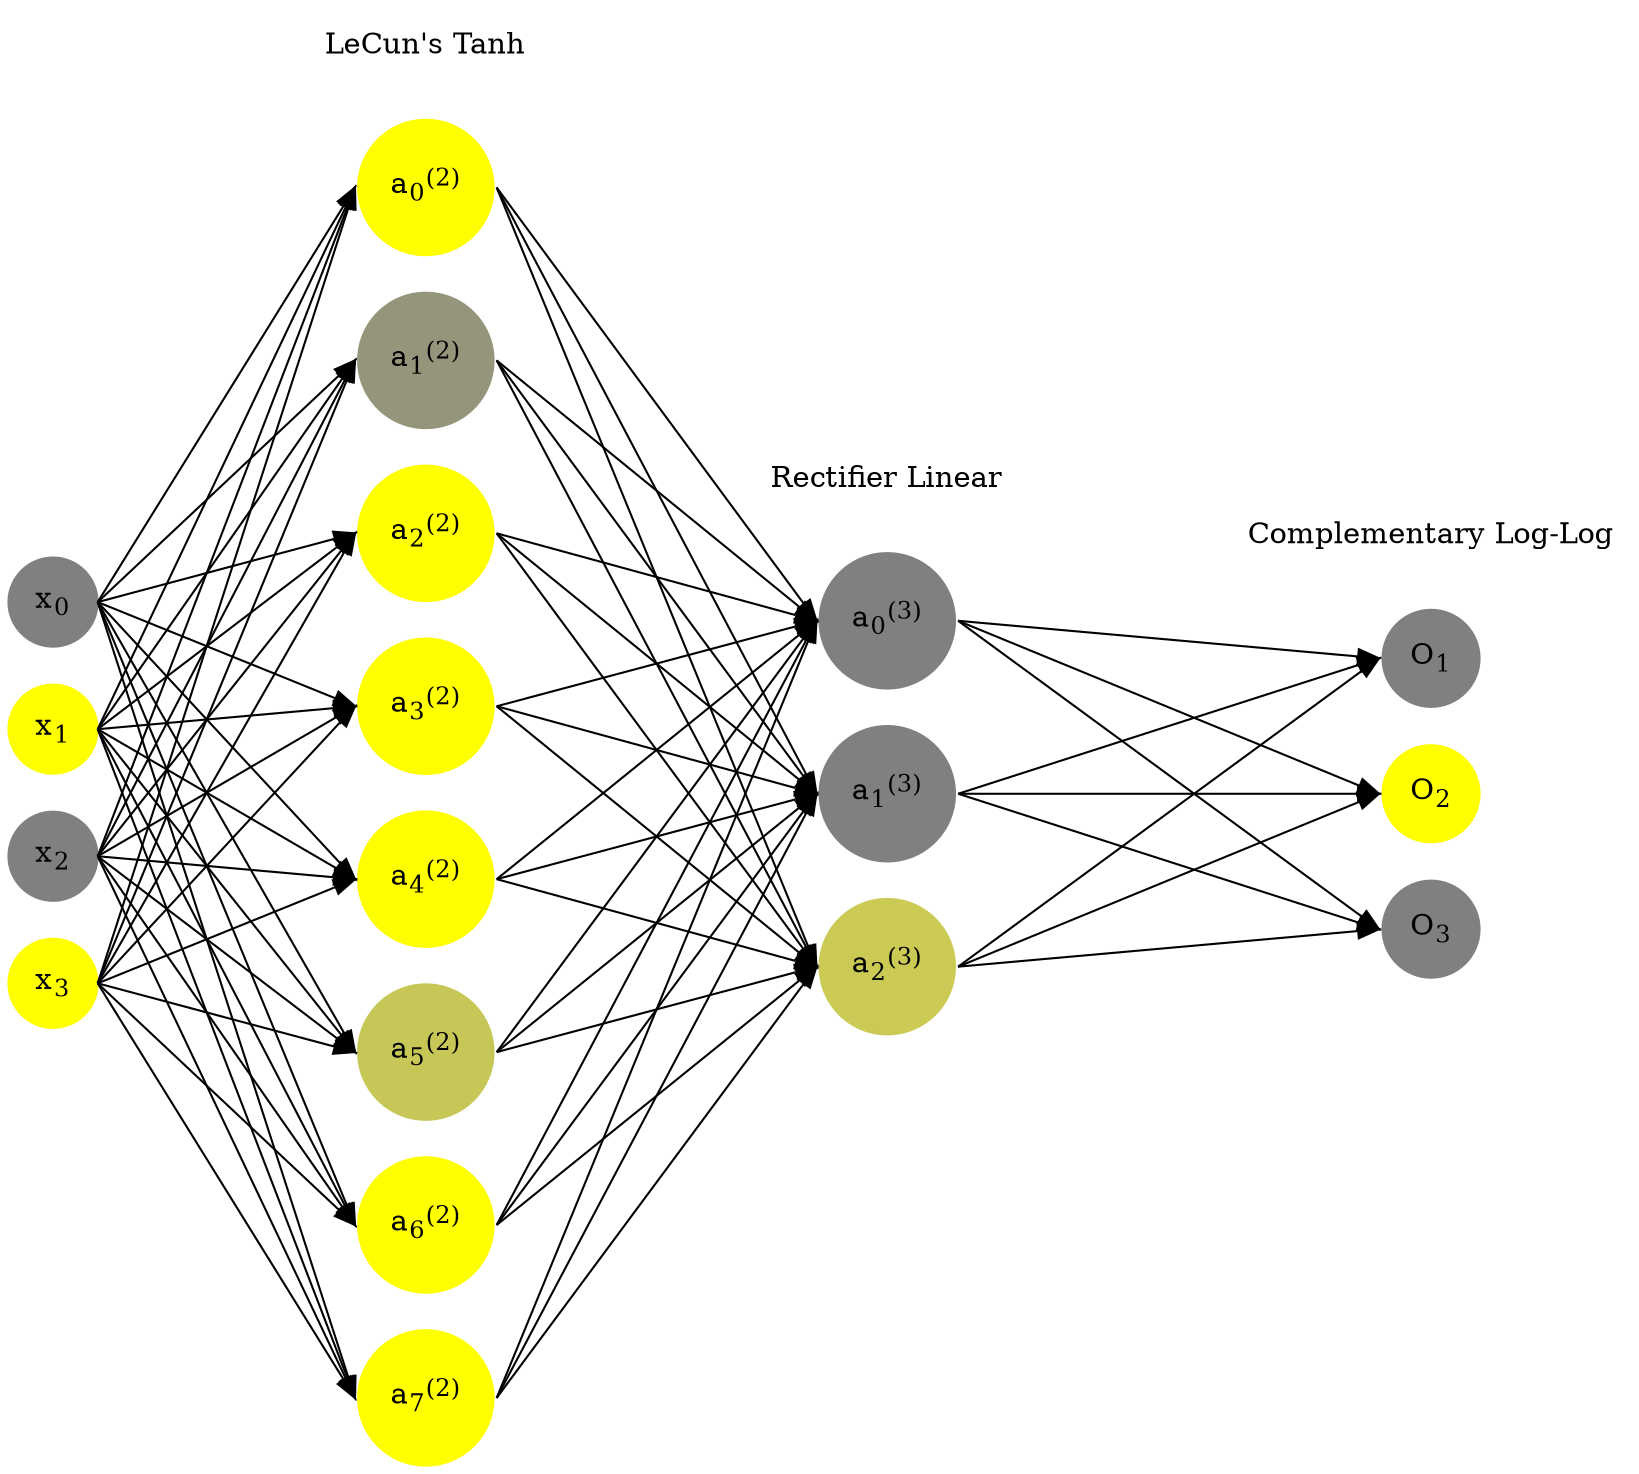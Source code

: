 digraph G {
	rankdir = LR;
	splines=false;
	edge[style=invis];
	ranksep= 1.4;
	{
	node [shape=circle, color="0.1667, 0.0, 0.5", style=filled, fillcolor="0.1667, 0.0, 0.5"];
	x0 [label=<x<sub>0</sub>>];
	}
	{
	node [shape=circle, color="0.1667, 1.0, 1.0", style=filled, fillcolor="0.1667, 1.0, 1.0"];
	x1 [label=<x<sub>1</sub>>];
	}
	{
	node [shape=circle, color="0.1667, 0.0, 0.5", style=filled, fillcolor="0.1667, 0.0, 0.5"];
	x2 [label=<x<sub>2</sub>>];
	}
	{
	node [shape=circle, color="0.1667, 1.0, 1.0", style=filled, fillcolor="0.1667, 1.0, 1.0"];
	x3 [label=<x<sub>3</sub>>];
	}
	{
	node [shape=circle, color="0.1667, 1.354963, 1.177481", style=filled, fillcolor="0.1667, 1.354963, 1.177481"];
	a02 [label=<a<sub>0</sub><sup>(2)</sup>>];
	}
	{
	node [shape=circle, color="0.1667, 0.169699, 0.584849", style=filled, fillcolor="0.1667, 0.169699, 0.584849"];
	a12 [label=<a<sub>1</sub><sup>(2)</sup>>];
	}
	{
	node [shape=circle, color="0.1667, 1.585330, 1.292665", style=filled, fillcolor="0.1667, 1.585330, 1.292665"];
	a22 [label=<a<sub>2</sub><sup>(2)</sup>>];
	}
	{
	node [shape=circle, color="0.1667, 1.364479, 1.182239", style=filled, fillcolor="0.1667, 1.364479, 1.182239"];
	a32 [label=<a<sub>3</sub><sup>(2)</sup>>];
	}
	{
	node [shape=circle, color="0.1667, 1.142703, 1.071351", style=filled, fillcolor="0.1667, 1.142703, 1.071351"];
	a42 [label=<a<sub>4</sub><sup>(2)</sup>>];
	}
	{
	node [shape=circle, color="0.1667, 0.561218, 0.780609", style=filled, fillcolor="0.1667, 0.561218, 0.780609"];
	a52 [label=<a<sub>5</sub><sup>(2)</sup>>];
	}
	{
	node [shape=circle, color="0.1667, 1.546621, 1.273311", style=filled, fillcolor="0.1667, 1.546621, 1.273311"];
	a62 [label=<a<sub>6</sub><sup>(2)</sup>>];
	}
	{
	node [shape=circle, color="0.1667, 1.166855, 1.083427", style=filled, fillcolor="0.1667, 1.166855, 1.083427"];
	a72 [label=<a<sub>7</sub><sup>(2)</sup>>];
	}
	{
	node [shape=circle, color="0.1667, 0.000000, 0.500000", style=filled, fillcolor="0.1667, 0.000000, 0.500000"];
	a03 [label=<a<sub>0</sub><sup>(3)</sup>>];
	}
	{
	node [shape=circle, color="0.1667, 0.000000, 0.500000", style=filled, fillcolor="0.1667, 0.000000, 0.500000"];
	a13 [label=<a<sub>1</sub><sup>(3)</sup>>];
	}
	{
	node [shape=circle, color="0.1667, 0.581552, 0.790776", style=filled, fillcolor="0.1667, 0.581552, 0.790776"];
	a23 [label=<a<sub>2</sub><sup>(3)</sup>>];
	}
	{
	node [shape=circle, color="0.1667, 0.0, 0.5", style=filled, fillcolor="0.1667, 0.0, 0.5"];
	O1 [label=<O<sub>1</sub>>];
	}
	{
	node [shape=circle, color="0.1667, 1.0, 1.0", style=filled, fillcolor="0.1667, 1.0, 1.0"];
	O2 [label=<O<sub>2</sub>>];
	}
	{
	node [shape=circle, color="0.1667, 0.0, 0.5", style=filled, fillcolor="0.1667, 0.0, 0.5"];
	O3 [label=<O<sub>3</sub>>];
	}
	{
	rank=same;
	x0->x1->x2->x3;
	}
	{
	rank=same;
	a02->a12->a22->a32->a42->a52->a62->a72;
	}
	{
	rank=same;
	a03->a13->a23;
	}
	{
	rank=same;
	O1->O2->O3;
	}
	l1 [shape=plaintext,label="LeCun's Tanh"];
	l1->a02;
	{rank=same; l1;a02};
	l2 [shape=plaintext,label="Rectifier Linear"];
	l2->a03;
	{rank=same; l2;a03};
	l3 [shape=plaintext,label="Complementary Log-Log"];
	l3->O1;
	{rank=same; l3;O1};
edge[style=solid, tailport=e, headport=w];
	{x0;x1;x2;x3} -> {a02;a12;a22;a32;a42;a52;a62;a72};
	{a02;a12;a22;a32;a42;a52;a62;a72} -> {a03;a13;a23};
	{a03;a13;a23} -> {O1,O2,O3};
}